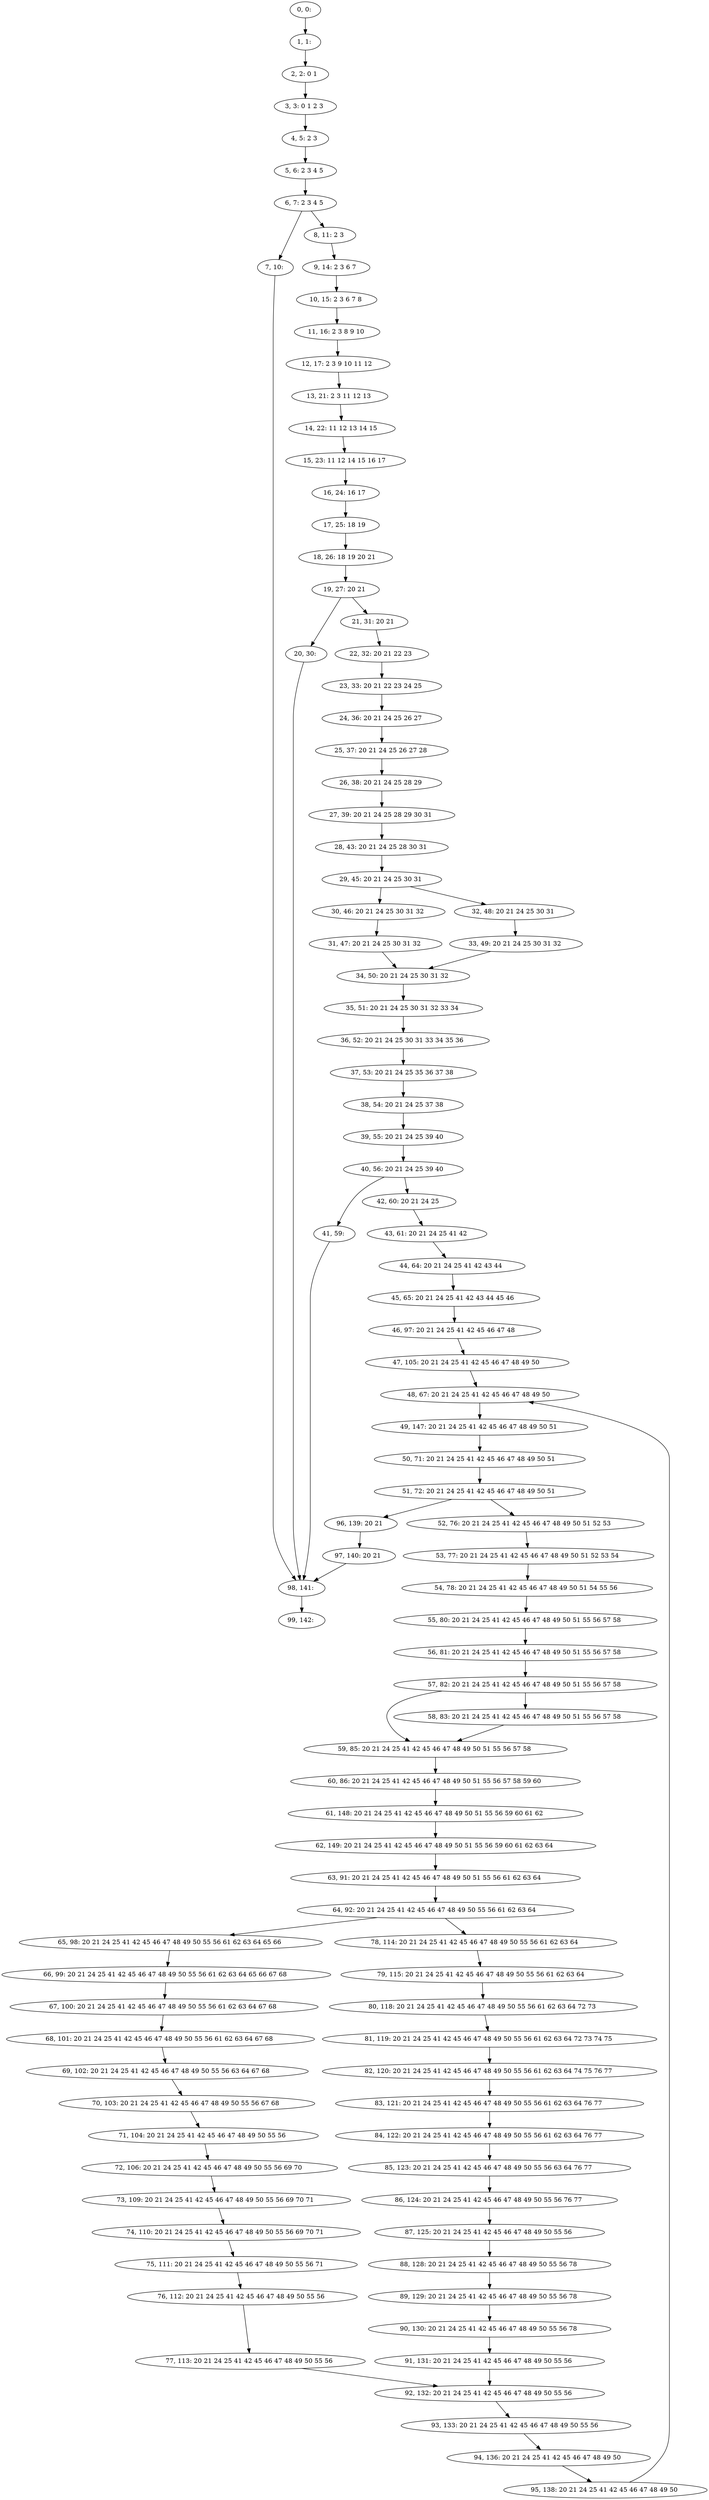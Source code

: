 digraph G {
0[label="0, 0: "];
1[label="1, 1: "];
2[label="2, 2: 0 1 "];
3[label="3, 3: 0 1 2 3 "];
4[label="4, 5: 2 3 "];
5[label="5, 6: 2 3 4 5 "];
6[label="6, 7: 2 3 4 5 "];
7[label="7, 10: "];
8[label="8, 11: 2 3 "];
9[label="9, 14: 2 3 6 7 "];
10[label="10, 15: 2 3 6 7 8 "];
11[label="11, 16: 2 3 8 9 10 "];
12[label="12, 17: 2 3 9 10 11 12 "];
13[label="13, 21: 2 3 11 12 13 "];
14[label="14, 22: 11 12 13 14 15 "];
15[label="15, 23: 11 12 14 15 16 17 "];
16[label="16, 24: 16 17 "];
17[label="17, 25: 18 19 "];
18[label="18, 26: 18 19 20 21 "];
19[label="19, 27: 20 21 "];
20[label="20, 30: "];
21[label="21, 31: 20 21 "];
22[label="22, 32: 20 21 22 23 "];
23[label="23, 33: 20 21 22 23 24 25 "];
24[label="24, 36: 20 21 24 25 26 27 "];
25[label="25, 37: 20 21 24 25 26 27 28 "];
26[label="26, 38: 20 21 24 25 28 29 "];
27[label="27, 39: 20 21 24 25 28 29 30 31 "];
28[label="28, 43: 20 21 24 25 28 30 31 "];
29[label="29, 45: 20 21 24 25 30 31 "];
30[label="30, 46: 20 21 24 25 30 31 32 "];
31[label="31, 47: 20 21 24 25 30 31 32 "];
32[label="32, 48: 20 21 24 25 30 31 "];
33[label="33, 49: 20 21 24 25 30 31 32 "];
34[label="34, 50: 20 21 24 25 30 31 32 "];
35[label="35, 51: 20 21 24 25 30 31 32 33 34 "];
36[label="36, 52: 20 21 24 25 30 31 33 34 35 36 "];
37[label="37, 53: 20 21 24 25 35 36 37 38 "];
38[label="38, 54: 20 21 24 25 37 38 "];
39[label="39, 55: 20 21 24 25 39 40 "];
40[label="40, 56: 20 21 24 25 39 40 "];
41[label="41, 59: "];
42[label="42, 60: 20 21 24 25 "];
43[label="43, 61: 20 21 24 25 41 42 "];
44[label="44, 64: 20 21 24 25 41 42 43 44 "];
45[label="45, 65: 20 21 24 25 41 42 43 44 45 46 "];
46[label="46, 97: 20 21 24 25 41 42 45 46 47 48 "];
47[label="47, 105: 20 21 24 25 41 42 45 46 47 48 49 50 "];
48[label="48, 67: 20 21 24 25 41 42 45 46 47 48 49 50 "];
49[label="49, 147: 20 21 24 25 41 42 45 46 47 48 49 50 51 "];
50[label="50, 71: 20 21 24 25 41 42 45 46 47 48 49 50 51 "];
51[label="51, 72: 20 21 24 25 41 42 45 46 47 48 49 50 51 "];
52[label="52, 76: 20 21 24 25 41 42 45 46 47 48 49 50 51 52 53 "];
53[label="53, 77: 20 21 24 25 41 42 45 46 47 48 49 50 51 52 53 54 "];
54[label="54, 78: 20 21 24 25 41 42 45 46 47 48 49 50 51 54 55 56 "];
55[label="55, 80: 20 21 24 25 41 42 45 46 47 48 49 50 51 55 56 57 58 "];
56[label="56, 81: 20 21 24 25 41 42 45 46 47 48 49 50 51 55 56 57 58 "];
57[label="57, 82: 20 21 24 25 41 42 45 46 47 48 49 50 51 55 56 57 58 "];
58[label="58, 83: 20 21 24 25 41 42 45 46 47 48 49 50 51 55 56 57 58 "];
59[label="59, 85: 20 21 24 25 41 42 45 46 47 48 49 50 51 55 56 57 58 "];
60[label="60, 86: 20 21 24 25 41 42 45 46 47 48 49 50 51 55 56 57 58 59 60 "];
61[label="61, 148: 20 21 24 25 41 42 45 46 47 48 49 50 51 55 56 59 60 61 62 "];
62[label="62, 149: 20 21 24 25 41 42 45 46 47 48 49 50 51 55 56 59 60 61 62 63 64 "];
63[label="63, 91: 20 21 24 25 41 42 45 46 47 48 49 50 51 55 56 61 62 63 64 "];
64[label="64, 92: 20 21 24 25 41 42 45 46 47 48 49 50 55 56 61 62 63 64 "];
65[label="65, 98: 20 21 24 25 41 42 45 46 47 48 49 50 55 56 61 62 63 64 65 66 "];
66[label="66, 99: 20 21 24 25 41 42 45 46 47 48 49 50 55 56 61 62 63 64 65 66 67 68 "];
67[label="67, 100: 20 21 24 25 41 42 45 46 47 48 49 50 55 56 61 62 63 64 67 68 "];
68[label="68, 101: 20 21 24 25 41 42 45 46 47 48 49 50 55 56 61 62 63 64 67 68 "];
69[label="69, 102: 20 21 24 25 41 42 45 46 47 48 49 50 55 56 63 64 67 68 "];
70[label="70, 103: 20 21 24 25 41 42 45 46 47 48 49 50 55 56 67 68 "];
71[label="71, 104: 20 21 24 25 41 42 45 46 47 48 49 50 55 56 "];
72[label="72, 106: 20 21 24 25 41 42 45 46 47 48 49 50 55 56 69 70 "];
73[label="73, 109: 20 21 24 25 41 42 45 46 47 48 49 50 55 56 69 70 71 "];
74[label="74, 110: 20 21 24 25 41 42 45 46 47 48 49 50 55 56 69 70 71 "];
75[label="75, 111: 20 21 24 25 41 42 45 46 47 48 49 50 55 56 71 "];
76[label="76, 112: 20 21 24 25 41 42 45 46 47 48 49 50 55 56 "];
77[label="77, 113: 20 21 24 25 41 42 45 46 47 48 49 50 55 56 "];
78[label="78, 114: 20 21 24 25 41 42 45 46 47 48 49 50 55 56 61 62 63 64 "];
79[label="79, 115: 20 21 24 25 41 42 45 46 47 48 49 50 55 56 61 62 63 64 "];
80[label="80, 118: 20 21 24 25 41 42 45 46 47 48 49 50 55 56 61 62 63 64 72 73 "];
81[label="81, 119: 20 21 24 25 41 42 45 46 47 48 49 50 55 56 61 62 63 64 72 73 74 75 "];
82[label="82, 120: 20 21 24 25 41 42 45 46 47 48 49 50 55 56 61 62 63 64 74 75 76 77 "];
83[label="83, 121: 20 21 24 25 41 42 45 46 47 48 49 50 55 56 61 62 63 64 76 77 "];
84[label="84, 122: 20 21 24 25 41 42 45 46 47 48 49 50 55 56 61 62 63 64 76 77 "];
85[label="85, 123: 20 21 24 25 41 42 45 46 47 48 49 50 55 56 63 64 76 77 "];
86[label="86, 124: 20 21 24 25 41 42 45 46 47 48 49 50 55 56 76 77 "];
87[label="87, 125: 20 21 24 25 41 42 45 46 47 48 49 50 55 56 "];
88[label="88, 128: 20 21 24 25 41 42 45 46 47 48 49 50 55 56 78 "];
89[label="89, 129: 20 21 24 25 41 42 45 46 47 48 49 50 55 56 78 "];
90[label="90, 130: 20 21 24 25 41 42 45 46 47 48 49 50 55 56 78 "];
91[label="91, 131: 20 21 24 25 41 42 45 46 47 48 49 50 55 56 "];
92[label="92, 132: 20 21 24 25 41 42 45 46 47 48 49 50 55 56 "];
93[label="93, 133: 20 21 24 25 41 42 45 46 47 48 49 50 55 56 "];
94[label="94, 136: 20 21 24 25 41 42 45 46 47 48 49 50 "];
95[label="95, 138: 20 21 24 25 41 42 45 46 47 48 49 50 "];
96[label="96, 139: 20 21 "];
97[label="97, 140: 20 21 "];
98[label="98, 141: "];
99[label="99, 142: "];
0->1 ;
1->2 ;
2->3 ;
3->4 ;
4->5 ;
5->6 ;
6->7 ;
6->8 ;
7->98 ;
8->9 ;
9->10 ;
10->11 ;
11->12 ;
12->13 ;
13->14 ;
14->15 ;
15->16 ;
16->17 ;
17->18 ;
18->19 ;
19->20 ;
19->21 ;
20->98 ;
21->22 ;
22->23 ;
23->24 ;
24->25 ;
25->26 ;
26->27 ;
27->28 ;
28->29 ;
29->30 ;
29->32 ;
30->31 ;
31->34 ;
32->33 ;
33->34 ;
34->35 ;
35->36 ;
36->37 ;
37->38 ;
38->39 ;
39->40 ;
40->41 ;
40->42 ;
41->98 ;
42->43 ;
43->44 ;
44->45 ;
45->46 ;
46->47 ;
47->48 ;
48->49 ;
49->50 ;
50->51 ;
51->52 ;
51->96 ;
52->53 ;
53->54 ;
54->55 ;
55->56 ;
56->57 ;
57->58 ;
57->59 ;
58->59 ;
59->60 ;
60->61 ;
61->62 ;
62->63 ;
63->64 ;
64->65 ;
64->78 ;
65->66 ;
66->67 ;
67->68 ;
68->69 ;
69->70 ;
70->71 ;
71->72 ;
72->73 ;
73->74 ;
74->75 ;
75->76 ;
76->77 ;
77->92 ;
78->79 ;
79->80 ;
80->81 ;
81->82 ;
82->83 ;
83->84 ;
84->85 ;
85->86 ;
86->87 ;
87->88 ;
88->89 ;
89->90 ;
90->91 ;
91->92 ;
92->93 ;
93->94 ;
94->95 ;
95->48 ;
96->97 ;
97->98 ;
98->99 ;
}
